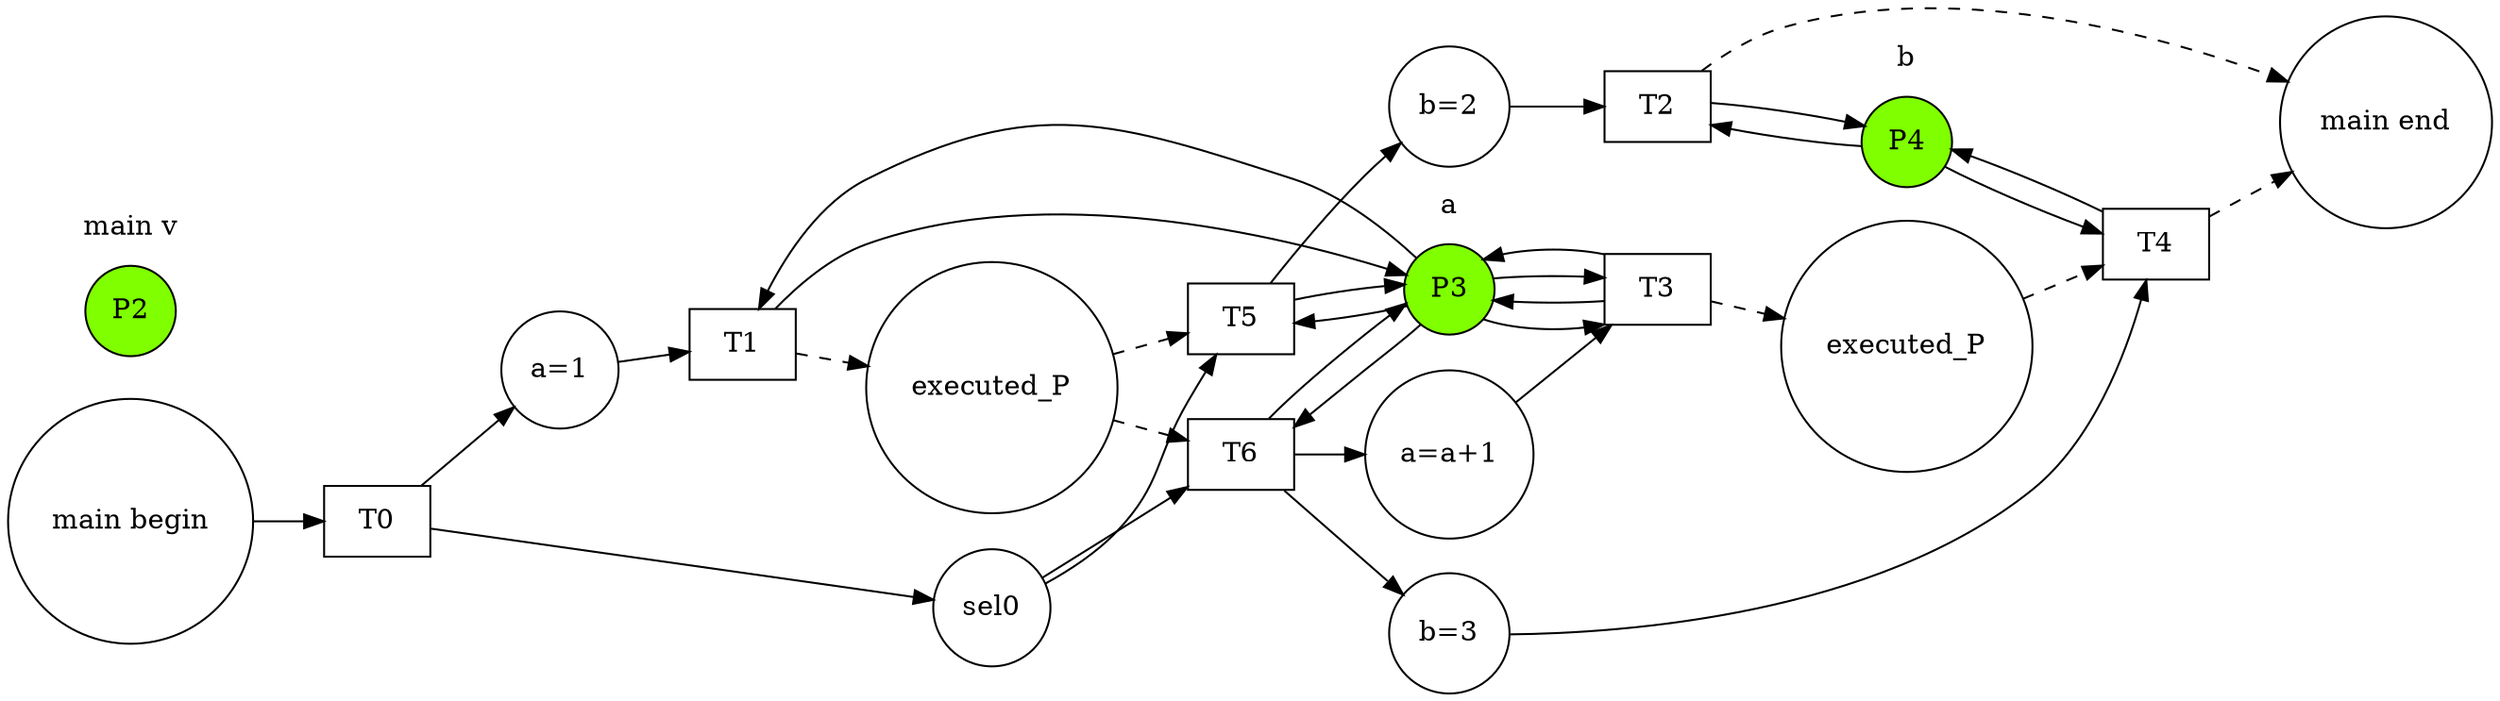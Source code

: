 digraph G{
rankdir = LR
P0[shape=circle,label="main begin"]
P1[shape=circle,label="main end"]
subgraph cluster_P2{label="main v"color="white"P2[shape=circle, style="filled",color="black",fillcolor="chartreuse"]}
subgraph cluster_P3{label="a"color="white"P3[shape=circle, style="filled",color="black",fillcolor="chartreuse"]}
subgraph cluster_P4{label="b"color="white"P4[shape=circle, style="filled",color="black",fillcolor="chartreuse"]}
P5[shape=circle,label="a=1"]
P6[shape=circle,label="b=2"]
P7[shape=circle,label="a=a+1"]
P8[shape=circle,label="b=3"]
P9[shape=circle,label="sel0"]
P10[shape=circle,label="executed_P"]
P11[shape=circle,label="executed_P"]
T0[shape=box]
T1[shape=box]
T2[shape=box]
T3[shape=box]
T4[shape=box]
T5[shape=box]
T6[shape=box]
P0->T0
P5->T1
P3->T1
T1->P3
P6->T2
P4->T2
T2->P4
P7->T3
P3->T3
T3->P3
P3->T3
T3->P3
P8->T4
P4->T4
T4->P4
P9->T5
P9->T6
P3->T5
T5->P3
P3->T6
T6->P3
T5->P6
T6->P7
T6->P8
T3->P10[style="dashed"]
P10->T4[style="dashed"]
T0->P5
T0->P9
T1->P11[style="dashed"]
P11->T5[style="dashed"]
P11->T6[style="dashed"]
T2->P1[style="dashed"]
T4->P1[style="dashed"]
}

